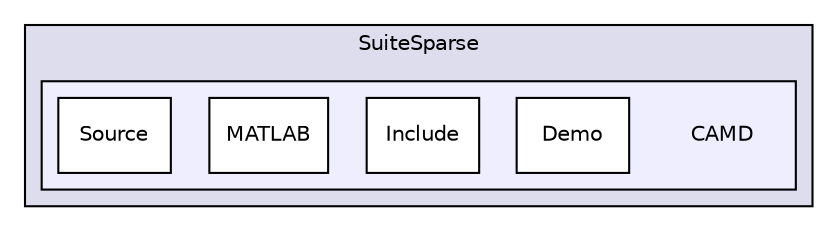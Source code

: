 digraph "libs/SuiteSparse/CAMD" {
  compound=true
  node [ fontsize="10", fontname="Helvetica"];
  edge [ labelfontsize="10", labelfontname="Helvetica"];
  subgraph clusterdir_bb3805179b22f9bf6cb2257a07012dea {
    graph [ bgcolor="#ddddee", pencolor="black", label="SuiteSparse" fontname="Helvetica", fontsize="10", URL="dir_bb3805179b22f9bf6cb2257a07012dea.html"]
  subgraph clusterdir_0d2f14468283fe2e16dc4d572860ced4 {
    graph [ bgcolor="#eeeeff", pencolor="black", label="" URL="dir_0d2f14468283fe2e16dc4d572860ced4.html"];
    dir_0d2f14468283fe2e16dc4d572860ced4 [shape=plaintext label="CAMD"];
    dir_bc93cc01f5ec953f51d1fb1699d0db90 [shape=box label="Demo" color="black" fillcolor="white" style="filled" URL="dir_bc93cc01f5ec953f51d1fb1699d0db90.html"];
    dir_2f6129593f461b98e4308641312637b8 [shape=box label="Include" color="black" fillcolor="white" style="filled" URL="dir_2f6129593f461b98e4308641312637b8.html"];
    dir_2a63f0e0bde01e3fed76aea0cf7f83a5 [shape=box label="MATLAB" color="black" fillcolor="white" style="filled" URL="dir_2a63f0e0bde01e3fed76aea0cf7f83a5.html"];
    dir_9933fc07f71950e0b169a763605767dd [shape=box label="Source" color="black" fillcolor="white" style="filled" URL="dir_9933fc07f71950e0b169a763605767dd.html"];
  }
  }
}
